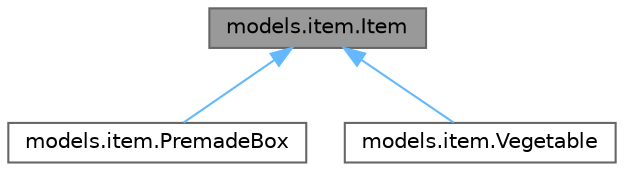 digraph "models.item.Item"
{
 // LATEX_PDF_SIZE
  bgcolor="transparent";
  edge [fontname=Helvetica,fontsize=10,labelfontname=Helvetica,labelfontsize=10];
  node [fontname=Helvetica,fontsize=10,shape=box,height=0.2,width=0.4];
  Node1 [id="Node000001",label="models.item.Item",height=0.2,width=0.4,color="gray40", fillcolor="grey60", style="filled", fontcolor="black",tooltip="Represents an individual item that can be ordered by a customer."];
  Node1 -> Node2 [id="edge1_Node000001_Node000002",dir="back",color="steelblue1",style="solid",tooltip=" "];
  Node2 [id="Node000002",label="models.item.PremadeBox",height=0.2,width=0.4,color="gray40", fillcolor="white", style="filled",URL="$classmodels_1_1item_1_1_premade_box.html",tooltip="Represents a premade box that can be customized with available vegetables."];
  Node1 -> Node3 [id="edge2_Node000001_Node000003",dir="back",color="steelblue1",style="solid",tooltip=" "];
  Node3 [id="Node000003",label="models.item.Vegetable",height=0.2,width=0.4,color="gray40", fillcolor="white", style="filled",URL="$classmodels_1_1item_1_1_vegetable.html",tooltip="Represents a vegetable item that can be purchased individually or included in a premade box."];
}
